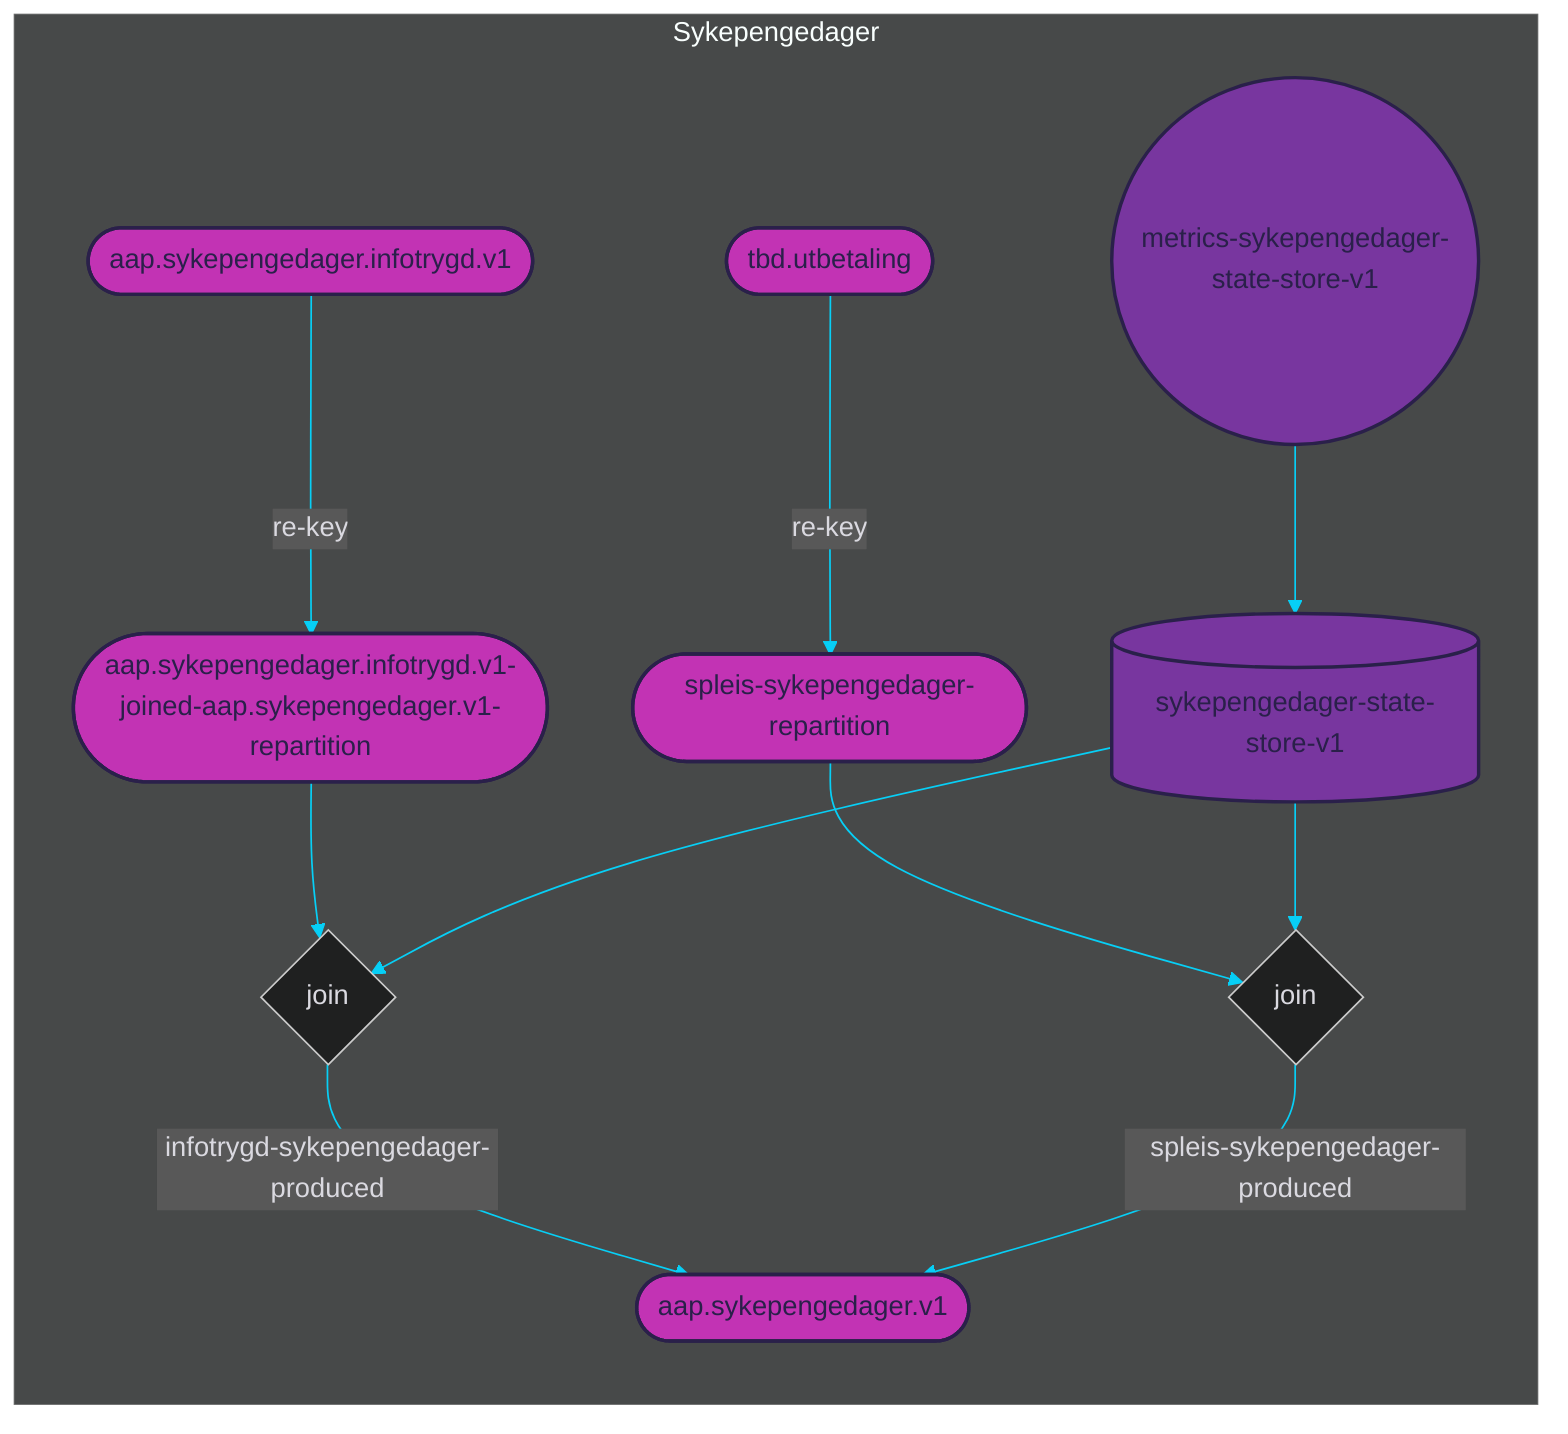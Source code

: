 %%{init: {'theme': 'dark', 'themeVariables': { 'primaryColor': '#07cff6', 'textColor': '#dad9e0', 'lineColor': '#07cff6'}}}%%

graph LR

subgraph Sykepengedager
    %% TOPICS
    spleis-sykepengedager-repartition([spleis-sykepengedager-repartition])
	aap.sykepengedager.infotrygd.v1-joined-aap.sykepengedager.v1-repartition([aap.sykepengedager.infotrygd.v1-joined-aap.sykepengedager.v1-repartition])
	aap.sykepengedager.v1([aap.sykepengedager.v1])
	tbd.utbetaling([tbd.utbetaling])
	aap.sykepengedager.infotrygd.v1([aap.sykepengedager.infotrygd.v1])
    
    %% JOINS
    join-0{join}
	join-1{join}
    
    %% STATE STORES
    sykepengedager-state-store-v1[(sykepengedager-state-store-v1)]
    
    %% PROCESSOR API JOBS
    metrics-sykepengedager-state-store-v1((metrics-sykepengedager-state-store-v1))
    
    %% JOIN STREAMS
    aap.sykepengedager.infotrygd.v1-joined-aap.sykepengedager.v1-repartition --> join-0
	sykepengedager-state-store-v1 --> join-0
	join-0 --> |infotrygd-sykepengedager-produced| aap.sykepengedager.v1
	spleis-sykepengedager-repartition --> join-1
	sykepengedager-state-store-v1 --> join-1
	join-1 --> |spleis-sykepengedager-produced| aap.sykepengedager.v1
    
    %% JOB STREAMS
    metrics-sykepengedager-state-store-v1 --> sykepengedager-state-store-v1
    
    %% REPARTITION STREAMS
    tbd.utbetaling --> |re-key| spleis-sykepengedager-repartition
	aap.sykepengedager.infotrygd.v1 --> |re-key| aap.sykepengedager.infotrygd.v1-joined-aap.sykepengedager.v1-repartition
end

%% COLORS
%% light    #dad9e0
%% purple   #78369f
%% pink     #c233b4
%% dark     #2a204a
%% blue     #07cff6

%% STYLES
style spleis-sykepengedager-repartition fill:#c233b4, stroke:#2a204a, stroke-width:2px, color:#2a204a
style aap.sykepengedager.infotrygd.v1-joined-aap.sykepengedager.v1-repartition fill:#c233b4, stroke:#2a204a, stroke-width:2px, color:#2a204a
style aap.sykepengedager.v1 fill:#c233b4, stroke:#2a204a, stroke-width:2px, color:#2a204a
style tbd.utbetaling fill:#c233b4, stroke:#2a204a, stroke-width:2px, color:#2a204a
style aap.sykepengedager.infotrygd.v1 fill:#c233b4, stroke:#2a204a, stroke-width:2px, color:#2a204a
style sykepengedager-state-store-v1 fill:#78369f, stroke:#2a204a, stroke-width:2px, color:#2a204a
style metrics-sykepengedager-state-store-v1 fill:#78369f, stroke:#2a204a, stroke-width:2px, color:#2a204a